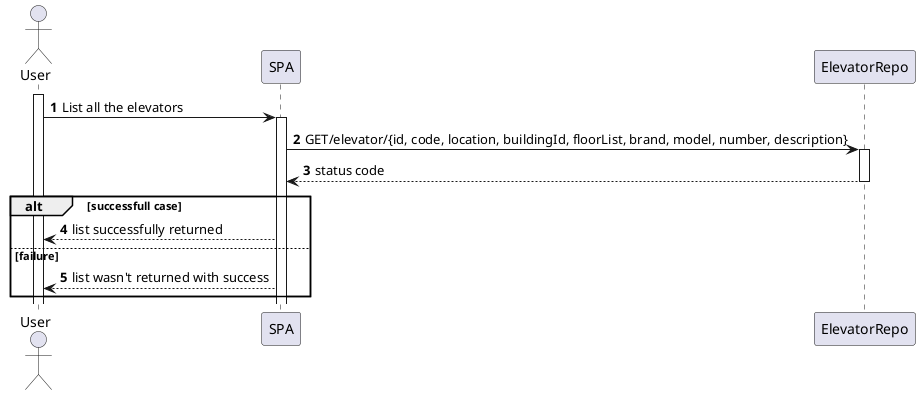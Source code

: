 @startuml
autonumber

Actor User
activate User
User -> SPA : List all the elevators
activate SPA

SPA -> ElevatorRepo : GET/elevator/{id, code, location, buildingId, floorList, brand, model, number, description}
activate ElevatorRepo

ElevatorRepo --> SPA : status code
deactivate ElevatorRepo

alt successfull case
    SPA --> User : list successfully returned
else failure
    SPA --> User : list wasn't returned with success
end

@enduml